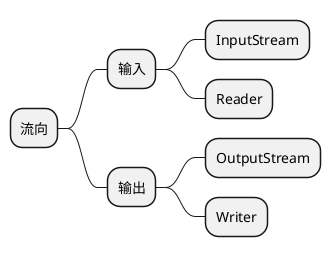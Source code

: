 @startmindmap 流向
* 流向
    * 输入
        * InputStream
        * Reader

    * 输出
        * OutputStream
        * Writer
@endmindmap

@startmindmap 传输方式
* 传输方式
    * 字符流
        * Reader
        * Writer
    * 字节流
        * InputStream
        * OutputStream
@endmindmap

@startmindmap 操作方式
* 操作方式
    * 文件 File
        * FileInputStream
        * FileOutputStream
        * FileReader
        * FileWriter
    * 数组 Array
        * ByteArrayInputStream
        * ByteArrayOutputStream
        * CharArrayReader
        * CharArrayWriter
    * 管道操作 Piped
        * PipedInputStream
        * PipedOutputStream
        * PipedReader
        * PipedWriter
    * 基本数据类型 Data
        * DataInputStream
        * DataOutputStream
    * 缓冲操作 Buffered
        * BufferedInputStream
        * BufferedOutputStream
        * BufferedReader
        * BufferedWriter
    * 打印 Print
        * PrintOutputStream
        * PrintWriter
    * 对象序列化与反序列化 Object
        * ObjectInputStream
        * ObjectOutputStream
    * 转换 
        * InputStreamReader
        * OutputStreamWriter
@endmindmap